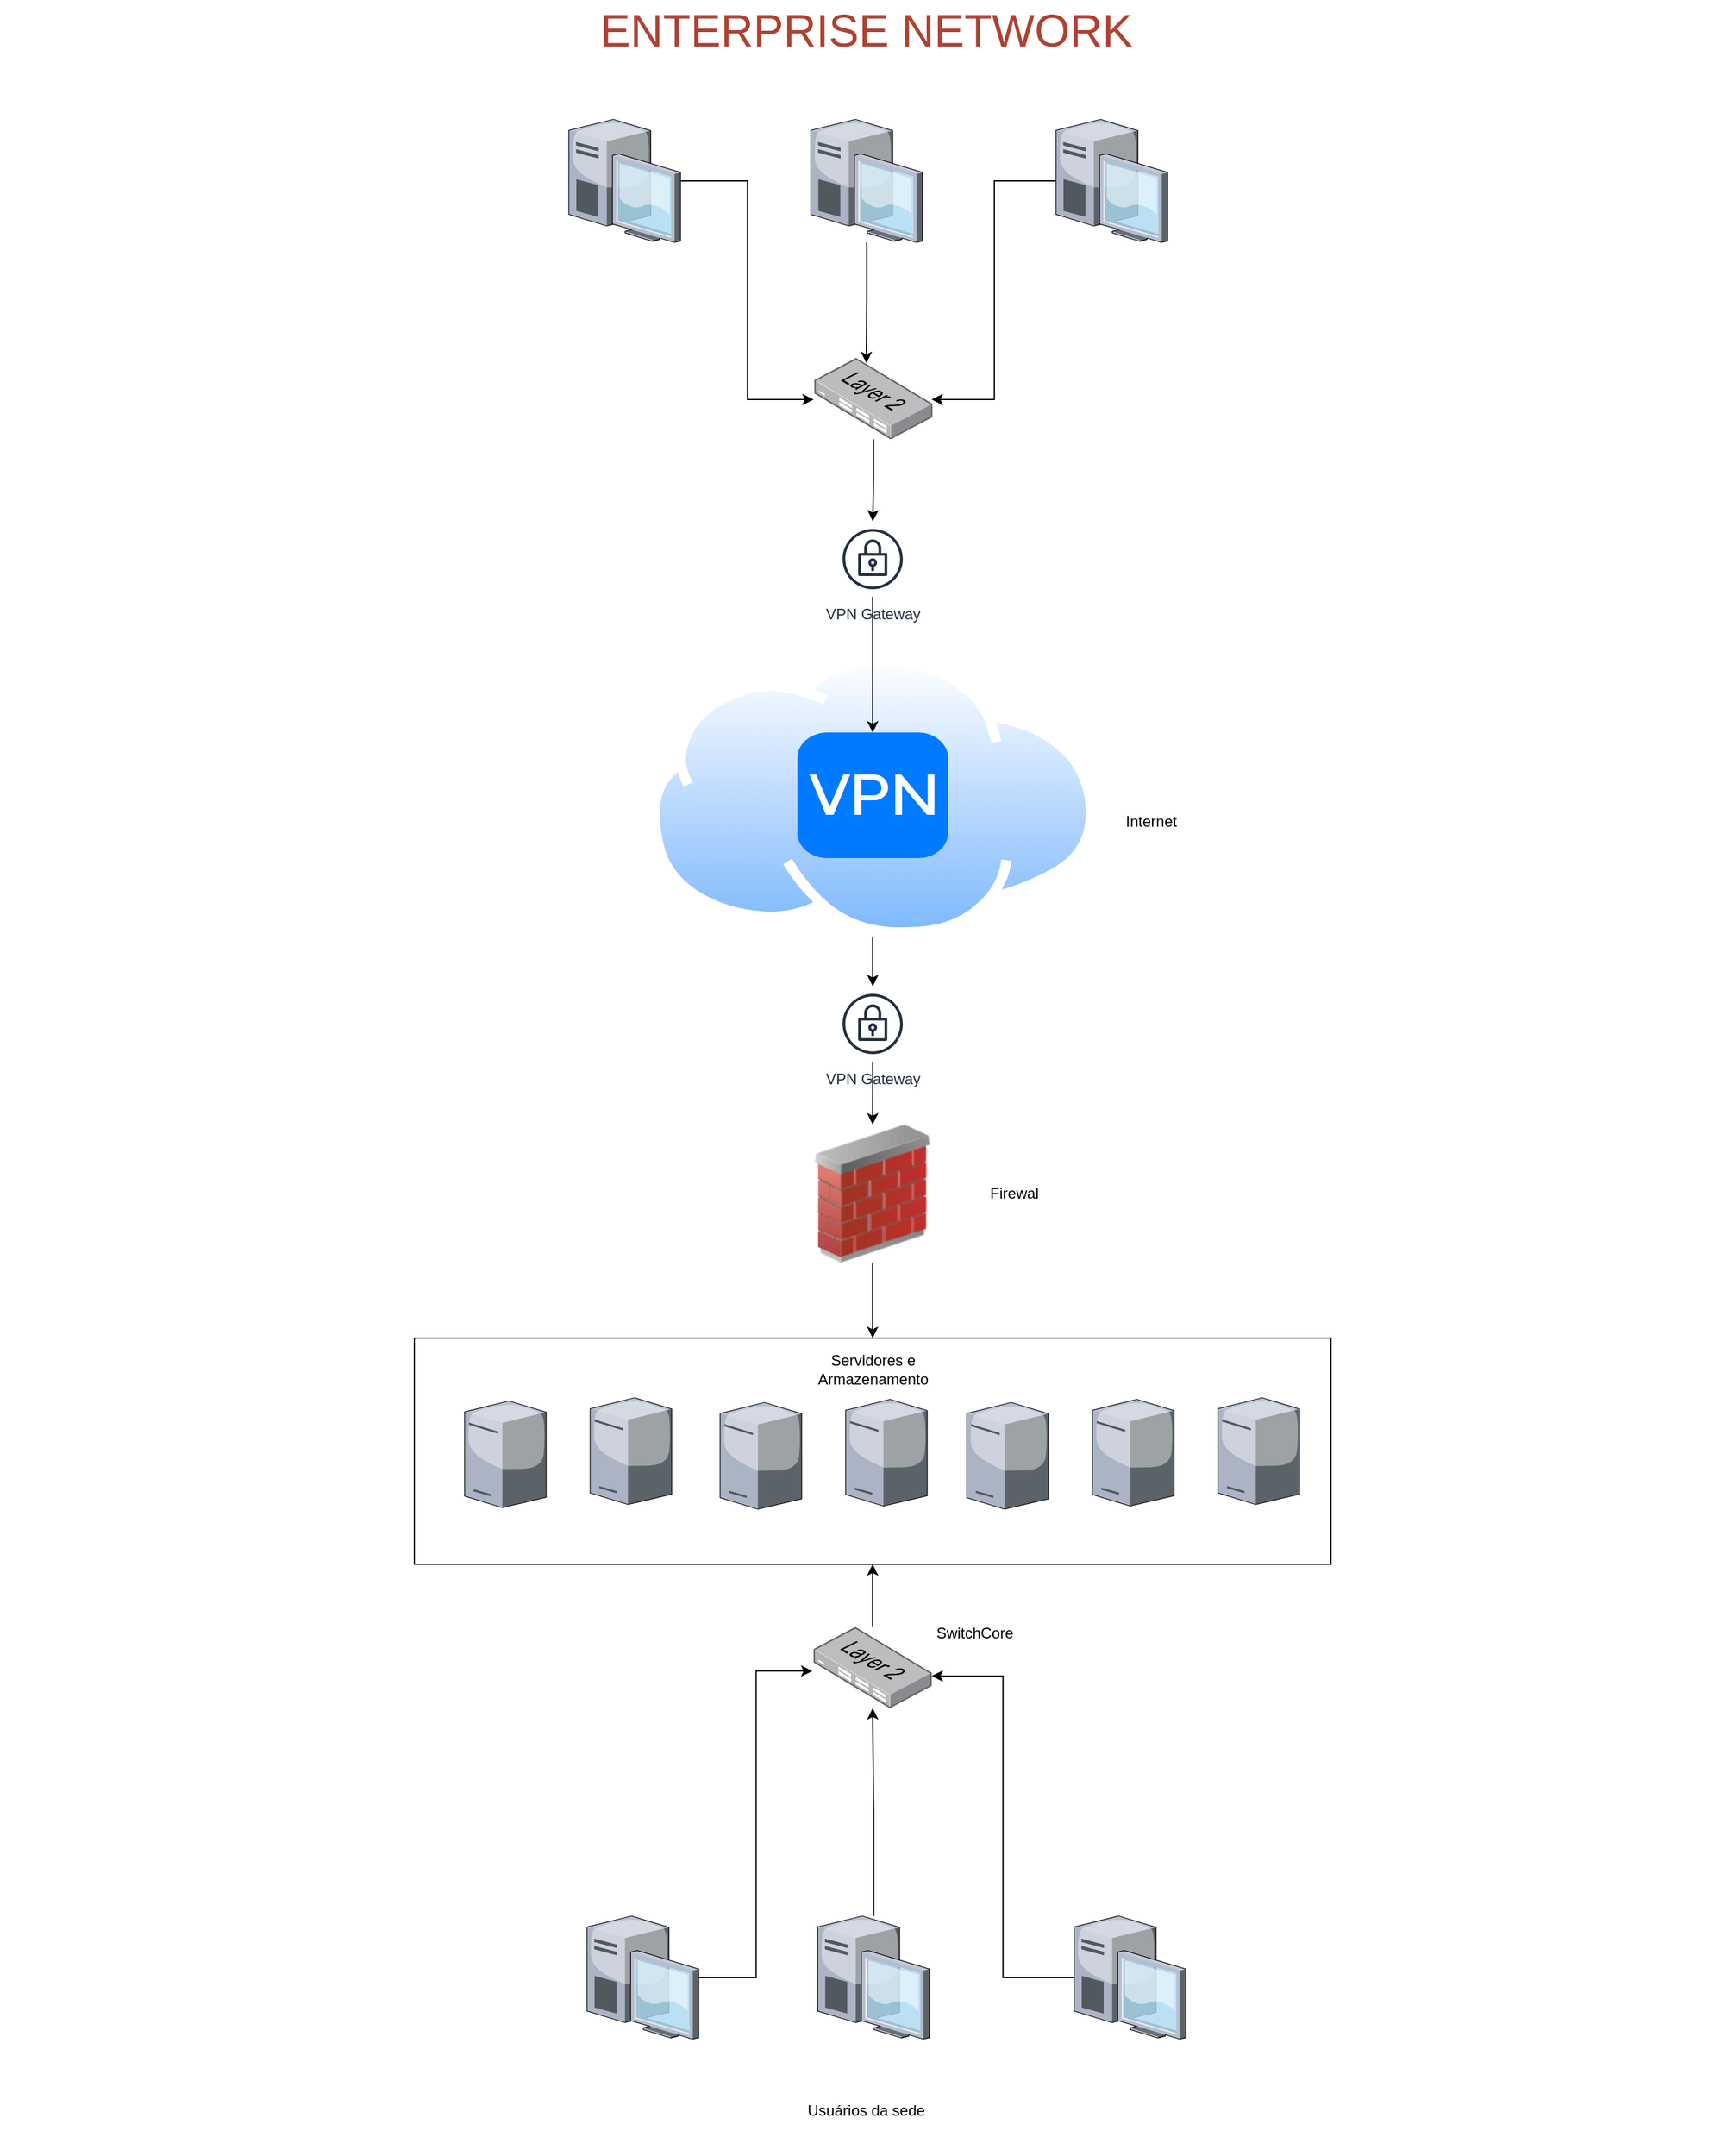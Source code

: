 <mxfile version="27.2.0">
  <diagram id="a45cf8ec-cd66-6f27-3ac3-be6e809c9e4a" name="Page-1">
    <mxGraphModel dx="1426" dy="827" grid="1" gridSize="10" guides="1" tooltips="1" connect="1" arrows="1" fold="1" page="1" pageScale="1" pageWidth="827" pageHeight="1169" background="none" math="0" shadow="0">
      <root>
        <mxCell id="0" />
        <mxCell id="1" parent="0" />
        <mxCell id="168" value="ENTERPRISE NETWORK" style="text;html=1;strokeColor=none;fillColor=none;align=center;verticalAlign=middle;whiteSpace=wrap;overflow=hidden;shadow=0;fontSize=36;fontColor=#AE4132;fontStyle=0" parent="1" vertex="1">
          <mxGeometry x="137" y="15" width="1380" height="45" as="geometry" />
        </mxCell>
        <mxCell id="2qytBPRR-VYNV_ZlygoO-230" style="edgeStyle=orthogonalEdgeStyle;rounded=0;orthogonalLoop=1;jettySize=auto;html=1;" edge="1" parent="1" source="2qytBPRR-VYNV_ZlygoO-179" target="2qytBPRR-VYNV_ZlygoO-229">
          <mxGeometry relative="1" as="geometry" />
        </mxCell>
        <mxCell id="2qytBPRR-VYNV_ZlygoO-179" value="" style="image;aspect=fixed;perimeter=ellipsePerimeter;html=1;align=center;shadow=0;dashed=0;spacingTop=3;image=img/lib/active_directory/internet_cloud.svg;" vertex="1" parent="1">
          <mxGeometry x="654" y="536.83" width="356.1" height="224.34" as="geometry" />
        </mxCell>
        <mxCell id="2qytBPRR-VYNV_ZlygoO-180" value="" style="html=1;strokeWidth=1;shadow=0;dashed=0;shape=mxgraph.ios7.misc.vpn;fillColor=#007AFF;strokeColor=none;buttonText=;strokeColor2=#222222;fontColor=#222222;fontSize=8;verticalLabelPosition=bottom;verticalAlign=top;align=center;sketch=0;" vertex="1" parent="1">
          <mxGeometry x="772.05" y="598" width="120" height="100" as="geometry" />
        </mxCell>
        <mxCell id="2qytBPRR-VYNV_ZlygoO-197" style="edgeStyle=orthogonalEdgeStyle;rounded=0;orthogonalLoop=1;jettySize=auto;html=1;" edge="1" parent="1" source="2qytBPRR-VYNV_ZlygoO-182" target="2qytBPRR-VYNV_ZlygoO-184">
          <mxGeometry relative="1" as="geometry" />
        </mxCell>
        <mxCell id="2qytBPRR-VYNV_ZlygoO-182" value="" style="image;html=1;image=img/lib/clip_art/networking/Firewall_02_128x128.png" vertex="1" parent="1">
          <mxGeometry x="778.5" y="910" width="107" height="110" as="geometry" />
        </mxCell>
        <mxCell id="2qytBPRR-VYNV_ZlygoO-184" value="" style="rounded=0;whiteSpace=wrap;html=1;" vertex="1" parent="1">
          <mxGeometry x="467" y="1080" width="730" height="180" as="geometry" />
        </mxCell>
        <mxCell id="2qytBPRR-VYNV_ZlygoO-190" value="" style="verticalLabelPosition=bottom;sketch=0;aspect=fixed;html=1;verticalAlign=top;strokeColor=none;align=center;outlineConnect=0;shape=mxgraph.citrix.license_server;" vertex="1" parent="1">
          <mxGeometry x="507" y="1130" width="65" height="85" as="geometry" />
        </mxCell>
        <mxCell id="2qytBPRR-VYNV_ZlygoO-191" value="" style="verticalLabelPosition=bottom;sketch=0;aspect=fixed;html=1;verticalAlign=top;strokeColor=none;align=center;outlineConnect=0;shape=mxgraph.citrix.license_server;" vertex="1" parent="1">
          <mxGeometry x="607" y="1127.5" width="65" height="85" as="geometry" />
        </mxCell>
        <mxCell id="2qytBPRR-VYNV_ZlygoO-192" value="" style="verticalLabelPosition=bottom;sketch=0;aspect=fixed;html=1;verticalAlign=top;strokeColor=none;align=center;outlineConnect=0;shape=mxgraph.citrix.license_server;" vertex="1" parent="1">
          <mxGeometry x="710.5" y="1131.25" width="65" height="85" as="geometry" />
        </mxCell>
        <mxCell id="2qytBPRR-VYNV_ZlygoO-193" value="" style="verticalLabelPosition=bottom;sketch=0;aspect=fixed;html=1;verticalAlign=top;strokeColor=none;align=center;outlineConnect=0;shape=mxgraph.citrix.license_server;" vertex="1" parent="1">
          <mxGeometry x="810.5" y="1128.75" width="65" height="85" as="geometry" />
        </mxCell>
        <mxCell id="2qytBPRR-VYNV_ZlygoO-194" value="" style="verticalLabelPosition=bottom;sketch=0;aspect=fixed;html=1;verticalAlign=top;strokeColor=none;align=center;outlineConnect=0;shape=mxgraph.citrix.license_server;" vertex="1" parent="1">
          <mxGeometry x="907" y="1131.25" width="65" height="85" as="geometry" />
        </mxCell>
        <mxCell id="2qytBPRR-VYNV_ZlygoO-195" value="" style="verticalLabelPosition=bottom;sketch=0;aspect=fixed;html=1;verticalAlign=top;strokeColor=none;align=center;outlineConnect=0;shape=mxgraph.citrix.license_server;" vertex="1" parent="1">
          <mxGeometry x="1007" y="1128.75" width="65" height="85" as="geometry" />
        </mxCell>
        <mxCell id="2qytBPRR-VYNV_ZlygoO-196" value="" style="verticalLabelPosition=bottom;sketch=0;aspect=fixed;html=1;verticalAlign=top;strokeColor=none;align=center;outlineConnect=0;shape=mxgraph.citrix.license_server;" vertex="1" parent="1">
          <mxGeometry x="1107" y="1127.5" width="65" height="85" as="geometry" />
        </mxCell>
        <mxCell id="2qytBPRR-VYNV_ZlygoO-235" style="edgeStyle=orthogonalEdgeStyle;rounded=0;orthogonalLoop=1;jettySize=auto;html=1;" edge="1" parent="1" source="2qytBPRR-VYNV_ZlygoO-198" target="2qytBPRR-VYNV_ZlygoO-184">
          <mxGeometry relative="1" as="geometry" />
        </mxCell>
        <mxCell id="2qytBPRR-VYNV_ZlygoO-198" value="" style="image;points=[];aspect=fixed;html=1;align=center;shadow=0;dashed=0;image=img/lib/allied_telesis/switch/Switch_24_port_L2.svg;" vertex="1" parent="1">
          <mxGeometry x="784.9" y="1310" width="94.2" height="64.57" as="geometry" />
        </mxCell>
        <mxCell id="2qytBPRR-VYNV_ZlygoO-202" value="Internet" style="text;html=1;align=center;verticalAlign=middle;whiteSpace=wrap;rounded=0;" vertex="1" parent="1">
          <mxGeometry x="1024.05" y="654" width="60" height="30" as="geometry" />
        </mxCell>
        <mxCell id="2qytBPRR-VYNV_ZlygoO-203" value="Firewal" style="text;html=1;align=center;verticalAlign=middle;whiteSpace=wrap;rounded=0;" vertex="1" parent="1">
          <mxGeometry x="915" y="950" width="60" height="30" as="geometry" />
        </mxCell>
        <mxCell id="2qytBPRR-VYNV_ZlygoO-204" value="Servidores e Armazenamento" style="text;html=1;align=center;verticalAlign=middle;whiteSpace=wrap;rounded=0;" vertex="1" parent="1">
          <mxGeometry x="780.75" y="1090" width="103" height="30" as="geometry" />
        </mxCell>
        <mxCell id="2qytBPRR-VYNV_ZlygoO-205" value="SwitchCore" style="text;html=1;align=center;verticalAlign=middle;whiteSpace=wrap;rounded=0;" vertex="1" parent="1">
          <mxGeometry x="862.05" y="1300" width="103" height="30" as="geometry" />
        </mxCell>
        <mxCell id="2qytBPRR-VYNV_ZlygoO-206" value="Usuários da sede" style="text;html=1;align=center;verticalAlign=middle;whiteSpace=wrap;rounded=0;" vertex="1" parent="1">
          <mxGeometry x="731.25" y="1660" width="191.5" height="70" as="geometry" />
        </mxCell>
        <mxCell id="2qytBPRR-VYNV_ZlygoO-207" value="" style="verticalLabelPosition=bottom;sketch=0;aspect=fixed;html=1;verticalAlign=top;strokeColor=none;align=center;outlineConnect=0;shape=mxgraph.citrix.desktop;" vertex="1" parent="1">
          <mxGeometry x="978" y="110" width="89" height="98" as="geometry" />
        </mxCell>
        <mxCell id="2qytBPRR-VYNV_ZlygoO-208" value="" style="verticalLabelPosition=bottom;sketch=0;aspect=fixed;html=1;verticalAlign=top;strokeColor=none;align=center;outlineConnect=0;shape=mxgraph.citrix.desktop;" vertex="1" parent="1">
          <mxGeometry x="782.75" y="110" width="89" height="98" as="geometry" />
        </mxCell>
        <mxCell id="2qytBPRR-VYNV_ZlygoO-209" value="" style="verticalLabelPosition=bottom;sketch=0;aspect=fixed;html=1;verticalAlign=top;strokeColor=none;align=center;outlineConnect=0;shape=mxgraph.citrix.desktop;" vertex="1" parent="1">
          <mxGeometry x="590" y="110" width="89" height="98" as="geometry" />
        </mxCell>
        <mxCell id="2qytBPRR-VYNV_ZlygoO-226" style="edgeStyle=orthogonalEdgeStyle;rounded=0;orthogonalLoop=1;jettySize=auto;html=1;" edge="1" parent="1" source="2qytBPRR-VYNV_ZlygoO-210" target="2qytBPRR-VYNV_ZlygoO-214">
          <mxGeometry relative="1" as="geometry" />
        </mxCell>
        <mxCell id="2qytBPRR-VYNV_ZlygoO-210" value="" style="image;points=[];aspect=fixed;html=1;align=center;shadow=0;dashed=0;image=img/lib/allied_telesis/switch/Switch_24_port_L2.svg;" vertex="1" parent="1">
          <mxGeometry x="785.55" y="300" width="94.2" height="64.57" as="geometry" />
        </mxCell>
        <mxCell id="2qytBPRR-VYNV_ZlygoO-217" style="edgeStyle=orthogonalEdgeStyle;rounded=0;orthogonalLoop=1;jettySize=auto;html=1;" edge="1" parent="1" source="2qytBPRR-VYNV_ZlygoO-214" target="2qytBPRR-VYNV_ZlygoO-180">
          <mxGeometry relative="1" as="geometry" />
        </mxCell>
        <mxCell id="2qytBPRR-VYNV_ZlygoO-214" value="VPN Gateway" style="sketch=0;outlineConnect=0;fontColor=#232F3E;gradientColor=none;strokeColor=#232F3E;fillColor=#ffffff;dashed=0;verticalLabelPosition=bottom;verticalAlign=top;align=center;html=1;fontSize=12;fontStyle=0;aspect=fixed;shape=mxgraph.aws4.resourceIcon;resIcon=mxgraph.aws4.vpn_gateway;" vertex="1" parent="1">
          <mxGeometry x="802.05" y="430" width="60" height="60" as="geometry" />
        </mxCell>
        <mxCell id="2qytBPRR-VYNV_ZlygoO-223" style="edgeStyle=orthogonalEdgeStyle;rounded=0;orthogonalLoop=1;jettySize=auto;html=1;entryX=0.44;entryY=0.062;entryDx=0;entryDy=0;entryPerimeter=0;" edge="1" parent="1" source="2qytBPRR-VYNV_ZlygoO-208" target="2qytBPRR-VYNV_ZlygoO-210">
          <mxGeometry relative="1" as="geometry" />
        </mxCell>
        <mxCell id="2qytBPRR-VYNV_ZlygoO-224" style="edgeStyle=orthogonalEdgeStyle;rounded=0;orthogonalLoop=1;jettySize=auto;html=1;entryX=0.992;entryY=0.511;entryDx=0;entryDy=0;entryPerimeter=0;" edge="1" parent="1" source="2qytBPRR-VYNV_ZlygoO-207" target="2qytBPRR-VYNV_ZlygoO-210">
          <mxGeometry relative="1" as="geometry" />
        </mxCell>
        <mxCell id="2qytBPRR-VYNV_ZlygoO-225" style="edgeStyle=orthogonalEdgeStyle;rounded=0;orthogonalLoop=1;jettySize=auto;html=1;entryX=-0.006;entryY=0.511;entryDx=0;entryDy=0;entryPerimeter=0;" edge="1" parent="1" source="2qytBPRR-VYNV_ZlygoO-209" target="2qytBPRR-VYNV_ZlygoO-210">
          <mxGeometry relative="1" as="geometry" />
        </mxCell>
        <mxCell id="2qytBPRR-VYNV_ZlygoO-231" style="edgeStyle=orthogonalEdgeStyle;rounded=0;orthogonalLoop=1;jettySize=auto;html=1;" edge="1" parent="1" source="2qytBPRR-VYNV_ZlygoO-229" target="2qytBPRR-VYNV_ZlygoO-182">
          <mxGeometry relative="1" as="geometry" />
        </mxCell>
        <mxCell id="2qytBPRR-VYNV_ZlygoO-229" value="VPN Gateway" style="sketch=0;outlineConnect=0;fontColor=#232F3E;gradientColor=none;strokeColor=#232F3E;fillColor=#ffffff;dashed=0;verticalLabelPosition=bottom;verticalAlign=top;align=center;html=1;fontSize=12;fontStyle=0;aspect=fixed;shape=mxgraph.aws4.resourceIcon;resIcon=mxgraph.aws4.vpn_gateway;" vertex="1" parent="1">
          <mxGeometry x="802.05" y="800" width="60" height="60" as="geometry" />
        </mxCell>
        <mxCell id="2qytBPRR-VYNV_ZlygoO-232" value="" style="verticalLabelPosition=bottom;sketch=0;aspect=fixed;html=1;verticalAlign=top;strokeColor=none;align=center;outlineConnect=0;shape=mxgraph.citrix.desktop;" vertex="1" parent="1">
          <mxGeometry x="992.5" y="1540" width="89" height="98" as="geometry" />
        </mxCell>
        <mxCell id="2qytBPRR-VYNV_ZlygoO-236" style="edgeStyle=orthogonalEdgeStyle;rounded=0;orthogonalLoop=1;jettySize=auto;html=1;" edge="1" parent="1" source="2qytBPRR-VYNV_ZlygoO-233" target="2qytBPRR-VYNV_ZlygoO-198">
          <mxGeometry relative="1" as="geometry" />
        </mxCell>
        <mxCell id="2qytBPRR-VYNV_ZlygoO-233" value="" style="verticalLabelPosition=bottom;sketch=0;aspect=fixed;html=1;verticalAlign=top;strokeColor=none;align=center;outlineConnect=0;shape=mxgraph.citrix.desktop;" vertex="1" parent="1">
          <mxGeometry x="788.25" y="1540" width="89" height="98" as="geometry" />
        </mxCell>
        <mxCell id="2qytBPRR-VYNV_ZlygoO-234" value="" style="verticalLabelPosition=bottom;sketch=0;aspect=fixed;html=1;verticalAlign=top;strokeColor=none;align=center;outlineConnect=0;shape=mxgraph.citrix.desktop;" vertex="1" parent="1">
          <mxGeometry x="604.5" y="1540" width="89" height="98" as="geometry" />
        </mxCell>
        <mxCell id="2qytBPRR-VYNV_ZlygoO-237" style="edgeStyle=orthogonalEdgeStyle;rounded=0;orthogonalLoop=1;jettySize=auto;html=1;entryX=0.999;entryY=0.604;entryDx=0;entryDy=0;entryPerimeter=0;" edge="1" parent="1" source="2qytBPRR-VYNV_ZlygoO-232" target="2qytBPRR-VYNV_ZlygoO-198">
          <mxGeometry relative="1" as="geometry" />
        </mxCell>
        <mxCell id="2qytBPRR-VYNV_ZlygoO-238" style="edgeStyle=orthogonalEdgeStyle;rounded=0;orthogonalLoop=1;jettySize=auto;html=1;entryX=-0.01;entryY=0.542;entryDx=0;entryDy=0;entryPerimeter=0;" edge="1" parent="1" source="2qytBPRR-VYNV_ZlygoO-234" target="2qytBPRR-VYNV_ZlygoO-198">
          <mxGeometry relative="1" as="geometry" />
        </mxCell>
      </root>
    </mxGraphModel>
  </diagram>
</mxfile>
